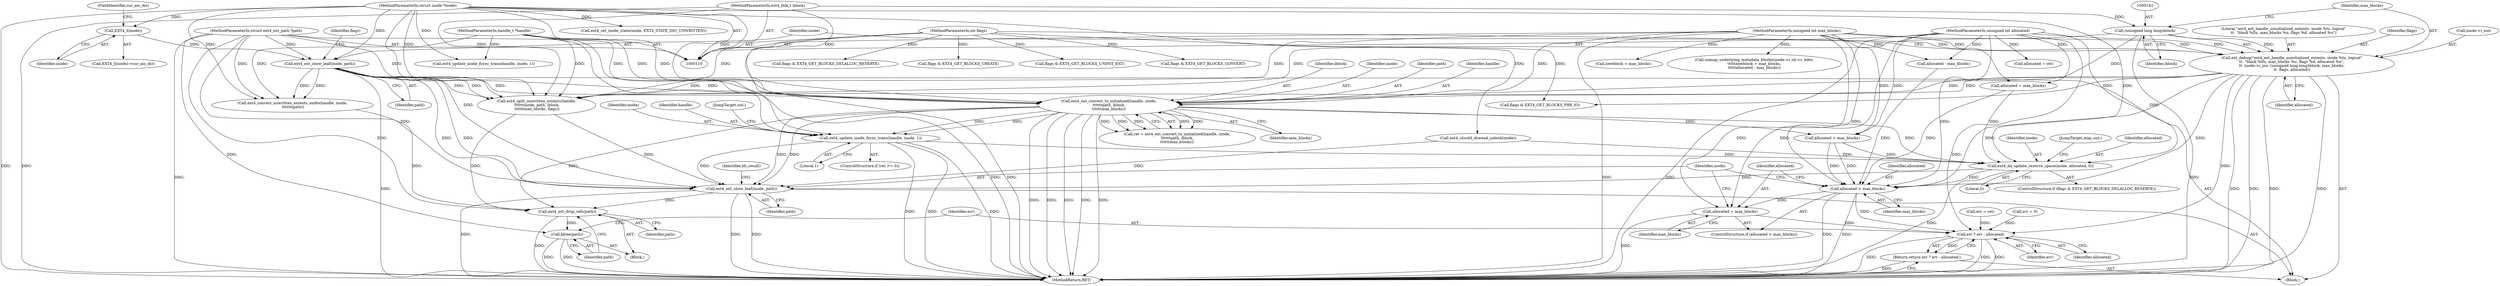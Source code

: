 digraph "0_linux_744692dc059845b2a3022119871846e74d4f6e11_0@API" {
"1000228" [label="(Call,ext4_update_inode_fsync_trans(handle, inode, 1))"];
"1000218" [label="(Call,ext4_ext_convert_to_initialized(handle, inode,\n\t\t\t\t\t\tpath, iblock,\n\t\t\t\t\t\tmax_blocks))"];
"1000111" [label="(MethodParameterIn,handle_t *handle)"];
"1000147" [label="(Call,ext4_ext_show_leaf(inode, path))"];
"1000133" [label="(Call,EXT4_I(inode))"];
"1000112" [label="(MethodParameterIn,struct inode *inode)"];
"1000115" [label="(MethodParameterIn,struct ext4_ext_path *path)"];
"1000141" [label="(Call,(unsigned long long)iblock)"];
"1000113" [label="(MethodParameterIn,ext4_lblk_t iblock)"];
"1000136" [label="(Call,ext_debug(\"ext4_ext_handle_uninitialized_extents: inode %lu, logical\"\n\t\t  \"block %llu, max_blocks %u, flags %d, allocated %u\",\n\t\t  inode->i_ino, (unsigned long long)iblock, max_blocks,\n\t\t  flags, allocated))"];
"1000114" [label="(MethodParameterIn,unsigned int max_blocks)"];
"1000116" [label="(MethodParameterIn,int flags)"];
"1000117" [label="(MethodParameterIn,unsigned int allocated)"];
"1000272" [label="(Call,ext4_da_update_reserve_space(inode, allocated, 0))"];
"1000281" [label="(Call,allocated > max_blocks)"];
"1000284" [label="(Call,allocated = max_blocks)"];
"1000313" [label="(Call,err ? err : allocated)"];
"1000312" [label="(Return,return err ? err : allocated;)"];
"1000287" [label="(Call,ext4_ext_show_leaf(inode, path))"];
"1000308" [label="(Call,ext4_ext_drop_refs(path))"];
"1000310" [label="(Call,kfree(path))"];
"1000222" [label="(Identifier,iblock)"];
"1000310" [label="(Call,kfree(path))"];
"1000133" [label="(Call,EXT4_I(inode))"];
"1000273" [label="(Identifier,inode)"];
"1000216" [label="(Call,ret = ext4_ext_convert_to_initialized(handle, inode,\n\t\t\t\t\t\tpath, iblock,\n\t\t\t\t\t\tmax_blocks))"];
"1000132" [label="(Call,EXT4_I(inode)->cur_aio_dio)"];
"1000269" [label="(Call,flags & EXT4_GET_BLOCKS_DELALLOC_RESERVE)"];
"1000315" [label="(Identifier,err)"];
"1000307" [label="(Block,)"];
"1000316" [label="(Identifier,allocated)"];
"1000287" [label="(Call,ext4_ext_show_leaf(inode, path))"];
"1000149" [label="(Identifier,path)"];
"1000220" [label="(Identifier,inode)"];
"1000223" [label="(Identifier,max_blocks)"];
"1000120" [label="(Block,)"];
"1000238" [label="(Call,err = ret)"];
"1000280" [label="(ControlStructure,if (allocated > max_blocks))"];
"1000231" [label="(Literal,1)"];
"1000208" [label="(Call,flags & EXT4_GET_BLOCKS_CREATE)"];
"1000116" [label="(MethodParameterIn,int flags)"];
"1000253" [label="(Call,unmap_underlying_metadata_blocks(inode->i_sb->s_bdev,\n\t\t\t\t\tnewblock + max_blocks,\n\t\t\t\t\tallocated - max_blocks))"];
"1000272" [label="(Call,ext4_da_update_reserve_space(inode, allocated, 0))"];
"1000314" [label="(Identifier,err)"];
"1000126" [label="(Call,err = 0)"];
"1000152" [label="(Identifier,flags)"];
"1000268" [label="(ControlStructure,if (flags & EXT4_GET_BLOCKS_DELALLOC_RESERVE))"];
"1000309" [label="(Identifier,path)"];
"1000111" [label="(MethodParameterIn,handle_t *handle)"];
"1000262" [label="(Call,allocated - max_blocks)"];
"1000148" [label="(Identifier,inode)"];
"1000289" [label="(Identifier,path)"];
"1000286" [label="(Identifier,max_blocks)"];
"1000283" [label="(Identifier,max_blocks)"];
"1000188" [label="(Call,ext4_convert_unwritten_extents_endio(handle, inode,\n \t\t\t\t\t\t\tpath))"];
"1000284" [label="(Call,allocated = max_blocks)"];
"1000134" [label="(Identifier,inode)"];
"1000145" [label="(Identifier,flags)"];
"1000285" [label="(Identifier,allocated)"];
"1000249" [label="(Call,allocated > max_blocks)"];
"1000141" [label="(Call,(unsigned long long)iblock)"];
"1000313" [label="(Call,err ? err : allocated)"];
"1000281" [label="(Call,allocated > max_blocks)"];
"1000230" [label="(Identifier,inode)"];
"1000218" [label="(Call,ext4_ext_convert_to_initialized(handle, inode,\n\t\t\t\t\t\tpath, iblock,\n\t\t\t\t\t\tmax_blocks))"];
"1000221" [label="(Identifier,path)"];
"1000276" [label="(JumpTarget,map_out:)"];
"1000136" [label="(Call,ext_debug(\"ext4_ext_handle_uninitialized_extents: inode %lu, logical\"\n\t\t  \"block %llu, max_blocks %u, flags %d, allocated %u\",\n\t\t  inode->i_ino, (unsigned long long)iblock, max_blocks,\n\t\t  flags, allocated))"];
"1000151" [label="(Call,flags & EXT4_GET_BLOCKS_PRE_IO)"];
"1000229" [label="(Identifier,handle)"];
"1000219" [label="(Identifier,handle)"];
"1000274" [label="(Identifier,allocated)"];
"1000232" [label="(JumpTarget,out:)"];
"1000265" [label="(Call,allocated = max_blocks)"];
"1000202" [label="(Call,flags & EXT4_GET_BLOCKS_UNINIT_EXT)"];
"1000275" [label="(Literal,0)"];
"1000143" [label="(Identifier,iblock)"];
"1000308" [label="(Call,ext4_ext_drop_refs(path))"];
"1000224" [label="(ControlStructure,if (ret >= 0))"];
"1000172" [label="(Call,ext4_set_inode_state(inode, EXT4_STATE_DIO_UNWRITTEN))"];
"1000144" [label="(Identifier,max_blocks)"];
"1000317" [label="(MethodReturn,RET)"];
"1000182" [label="(Call,flags & EXT4_GET_BLOCKS_CONVERT)"];
"1000114" [label="(MethodParameterIn,unsigned int max_blocks)"];
"1000117" [label="(MethodParameterIn,unsigned int allocated)"];
"1000138" [label="(Call,inode->i_ino)"];
"1000113" [label="(MethodParameterIn,ext4_lblk_t iblock)"];
"1000292" [label="(Identifier,bh_result)"];
"1000137" [label="(Literal,\"ext4_ext_handle_uninitialized_extents: inode %lu, logical\"\n\t\t  \"block %llu, max_blocks %u, flags %d, allocated %u\")"];
"1000312" [label="(Return,return err ? err : allocated;)"];
"1000196" [label="(Call,ext4_update_inode_fsync_trans(handle, inode, 1))"];
"1000282" [label="(Identifier,allocated)"];
"1000157" [label="(Call,ext4_split_unwritten_extents(handle,\n \t\t\t\t\t\tinode, path, iblock,\n \t\t\t\t\t\tmax_blocks, flags))"];
"1000228" [label="(Call,ext4_update_inode_fsync_trans(handle, inode, 1))"];
"1000176" [label="(Call,ext4_should_dioread_nolock(inode))"];
"1000311" [label="(Identifier,path)"];
"1000146" [label="(Identifier,allocated)"];
"1000259" [label="(Call,newblock + max_blocks)"];
"1000115" [label="(MethodParameterIn,struct ext4_ext_path *path)"];
"1000147" [label="(Call,ext4_ext_show_leaf(inode, path))"];
"1000288" [label="(Identifier,inode)"];
"1000112" [label="(MethodParameterIn,struct inode *inode)"];
"1000135" [label="(FieldIdentifier,cur_aio_dio)"];
"1000243" [label="(Call,allocated = ret)"];
"1000228" -> "1000224"  [label="AST: "];
"1000228" -> "1000231"  [label="CFG: "];
"1000229" -> "1000228"  [label="AST: "];
"1000230" -> "1000228"  [label="AST: "];
"1000231" -> "1000228"  [label="AST: "];
"1000232" -> "1000228"  [label="CFG: "];
"1000228" -> "1000317"  [label="DDG: "];
"1000228" -> "1000317"  [label="DDG: "];
"1000228" -> "1000317"  [label="DDG: "];
"1000218" -> "1000228"  [label="DDG: "];
"1000218" -> "1000228"  [label="DDG: "];
"1000111" -> "1000228"  [label="DDG: "];
"1000112" -> "1000228"  [label="DDG: "];
"1000228" -> "1000272"  [label="DDG: "];
"1000228" -> "1000287"  [label="DDG: "];
"1000218" -> "1000216"  [label="AST: "];
"1000218" -> "1000223"  [label="CFG: "];
"1000219" -> "1000218"  [label="AST: "];
"1000220" -> "1000218"  [label="AST: "];
"1000221" -> "1000218"  [label="AST: "];
"1000222" -> "1000218"  [label="AST: "];
"1000223" -> "1000218"  [label="AST: "];
"1000216" -> "1000218"  [label="CFG: "];
"1000218" -> "1000317"  [label="DDG: "];
"1000218" -> "1000317"  [label="DDG: "];
"1000218" -> "1000317"  [label="DDG: "];
"1000218" -> "1000317"  [label="DDG: "];
"1000218" -> "1000317"  [label="DDG: "];
"1000218" -> "1000216"  [label="DDG: "];
"1000218" -> "1000216"  [label="DDG: "];
"1000218" -> "1000216"  [label="DDG: "];
"1000218" -> "1000216"  [label="DDG: "];
"1000218" -> "1000216"  [label="DDG: "];
"1000111" -> "1000218"  [label="DDG: "];
"1000147" -> "1000218"  [label="DDG: "];
"1000147" -> "1000218"  [label="DDG: "];
"1000112" -> "1000218"  [label="DDG: "];
"1000115" -> "1000218"  [label="DDG: "];
"1000141" -> "1000218"  [label="DDG: "];
"1000113" -> "1000218"  [label="DDG: "];
"1000136" -> "1000218"  [label="DDG: "];
"1000114" -> "1000218"  [label="DDG: "];
"1000218" -> "1000249"  [label="DDG: "];
"1000218" -> "1000272"  [label="DDG: "];
"1000218" -> "1000287"  [label="DDG: "];
"1000218" -> "1000287"  [label="DDG: "];
"1000218" -> "1000308"  [label="DDG: "];
"1000111" -> "1000110"  [label="AST: "];
"1000111" -> "1000317"  [label="DDG: "];
"1000111" -> "1000157"  [label="DDG: "];
"1000111" -> "1000188"  [label="DDG: "];
"1000111" -> "1000196"  [label="DDG: "];
"1000147" -> "1000120"  [label="AST: "];
"1000147" -> "1000149"  [label="CFG: "];
"1000148" -> "1000147"  [label="AST: "];
"1000149" -> "1000147"  [label="AST: "];
"1000152" -> "1000147"  [label="CFG: "];
"1000147" -> "1000317"  [label="DDG: "];
"1000133" -> "1000147"  [label="DDG: "];
"1000112" -> "1000147"  [label="DDG: "];
"1000115" -> "1000147"  [label="DDG: "];
"1000147" -> "1000157"  [label="DDG: "];
"1000147" -> "1000157"  [label="DDG: "];
"1000147" -> "1000188"  [label="DDG: "];
"1000147" -> "1000188"  [label="DDG: "];
"1000147" -> "1000287"  [label="DDG: "];
"1000147" -> "1000287"  [label="DDG: "];
"1000133" -> "1000132"  [label="AST: "];
"1000133" -> "1000134"  [label="CFG: "];
"1000134" -> "1000133"  [label="AST: "];
"1000135" -> "1000133"  [label="CFG: "];
"1000112" -> "1000133"  [label="DDG: "];
"1000112" -> "1000110"  [label="AST: "];
"1000112" -> "1000317"  [label="DDG: "];
"1000112" -> "1000157"  [label="DDG: "];
"1000112" -> "1000172"  [label="DDG: "];
"1000112" -> "1000176"  [label="DDG: "];
"1000112" -> "1000188"  [label="DDG: "];
"1000112" -> "1000196"  [label="DDG: "];
"1000112" -> "1000272"  [label="DDG: "];
"1000112" -> "1000287"  [label="DDG: "];
"1000115" -> "1000110"  [label="AST: "];
"1000115" -> "1000317"  [label="DDG: "];
"1000115" -> "1000157"  [label="DDG: "];
"1000115" -> "1000188"  [label="DDG: "];
"1000115" -> "1000287"  [label="DDG: "];
"1000115" -> "1000308"  [label="DDG: "];
"1000115" -> "1000310"  [label="DDG: "];
"1000141" -> "1000136"  [label="AST: "];
"1000141" -> "1000143"  [label="CFG: "];
"1000142" -> "1000141"  [label="AST: "];
"1000143" -> "1000141"  [label="AST: "];
"1000144" -> "1000141"  [label="CFG: "];
"1000141" -> "1000317"  [label="DDG: "];
"1000141" -> "1000136"  [label="DDG: "];
"1000113" -> "1000141"  [label="DDG: "];
"1000141" -> "1000157"  [label="DDG: "];
"1000113" -> "1000110"  [label="AST: "];
"1000113" -> "1000317"  [label="DDG: "];
"1000113" -> "1000157"  [label="DDG: "];
"1000136" -> "1000120"  [label="AST: "];
"1000136" -> "1000146"  [label="CFG: "];
"1000137" -> "1000136"  [label="AST: "];
"1000138" -> "1000136"  [label="AST: "];
"1000144" -> "1000136"  [label="AST: "];
"1000145" -> "1000136"  [label="AST: "];
"1000146" -> "1000136"  [label="AST: "];
"1000148" -> "1000136"  [label="CFG: "];
"1000136" -> "1000317"  [label="DDG: "];
"1000136" -> "1000317"  [label="DDG: "];
"1000136" -> "1000317"  [label="DDG: "];
"1000136" -> "1000317"  [label="DDG: "];
"1000114" -> "1000136"  [label="DDG: "];
"1000116" -> "1000136"  [label="DDG: "];
"1000117" -> "1000136"  [label="DDG: "];
"1000136" -> "1000151"  [label="DDG: "];
"1000136" -> "1000157"  [label="DDG: "];
"1000136" -> "1000281"  [label="DDG: "];
"1000136" -> "1000281"  [label="DDG: "];
"1000136" -> "1000313"  [label="DDG: "];
"1000114" -> "1000110"  [label="AST: "];
"1000114" -> "1000317"  [label="DDG: "];
"1000114" -> "1000157"  [label="DDG: "];
"1000114" -> "1000249"  [label="DDG: "];
"1000114" -> "1000253"  [label="DDG: "];
"1000114" -> "1000259"  [label="DDG: "];
"1000114" -> "1000262"  [label="DDG: "];
"1000114" -> "1000265"  [label="DDG: "];
"1000114" -> "1000281"  [label="DDG: "];
"1000114" -> "1000284"  [label="DDG: "];
"1000116" -> "1000110"  [label="AST: "];
"1000116" -> "1000317"  [label="DDG: "];
"1000116" -> "1000151"  [label="DDG: "];
"1000116" -> "1000157"  [label="DDG: "];
"1000116" -> "1000182"  [label="DDG: "];
"1000116" -> "1000202"  [label="DDG: "];
"1000116" -> "1000208"  [label="DDG: "];
"1000116" -> "1000269"  [label="DDG: "];
"1000117" -> "1000110"  [label="AST: "];
"1000117" -> "1000317"  [label="DDG: "];
"1000117" -> "1000243"  [label="DDG: "];
"1000117" -> "1000249"  [label="DDG: "];
"1000117" -> "1000262"  [label="DDG: "];
"1000117" -> "1000265"  [label="DDG: "];
"1000117" -> "1000272"  [label="DDG: "];
"1000117" -> "1000281"  [label="DDG: "];
"1000117" -> "1000284"  [label="DDG: "];
"1000117" -> "1000313"  [label="DDG: "];
"1000272" -> "1000268"  [label="AST: "];
"1000272" -> "1000275"  [label="CFG: "];
"1000273" -> "1000272"  [label="AST: "];
"1000274" -> "1000272"  [label="AST: "];
"1000275" -> "1000272"  [label="AST: "];
"1000276" -> "1000272"  [label="CFG: "];
"1000272" -> "1000317"  [label="DDG: "];
"1000176" -> "1000272"  [label="DDG: "];
"1000265" -> "1000272"  [label="DDG: "];
"1000249" -> "1000272"  [label="DDG: "];
"1000272" -> "1000281"  [label="DDG: "];
"1000272" -> "1000287"  [label="DDG: "];
"1000281" -> "1000280"  [label="AST: "];
"1000281" -> "1000283"  [label="CFG: "];
"1000282" -> "1000281"  [label="AST: "];
"1000283" -> "1000281"  [label="AST: "];
"1000285" -> "1000281"  [label="CFG: "];
"1000288" -> "1000281"  [label="CFG: "];
"1000281" -> "1000317"  [label="DDG: "];
"1000281" -> "1000317"  [label="DDG: "];
"1000265" -> "1000281"  [label="DDG: "];
"1000249" -> "1000281"  [label="DDG: "];
"1000249" -> "1000281"  [label="DDG: "];
"1000262" -> "1000281"  [label="DDG: "];
"1000281" -> "1000284"  [label="DDG: "];
"1000281" -> "1000313"  [label="DDG: "];
"1000284" -> "1000280"  [label="AST: "];
"1000284" -> "1000286"  [label="CFG: "];
"1000285" -> "1000284"  [label="AST: "];
"1000286" -> "1000284"  [label="AST: "];
"1000288" -> "1000284"  [label="CFG: "];
"1000284" -> "1000317"  [label="DDG: "];
"1000284" -> "1000313"  [label="DDG: "];
"1000313" -> "1000312"  [label="AST: "];
"1000313" -> "1000315"  [label="CFG: "];
"1000313" -> "1000316"  [label="CFG: "];
"1000314" -> "1000313"  [label="AST: "];
"1000315" -> "1000313"  [label="AST: "];
"1000316" -> "1000313"  [label="AST: "];
"1000312" -> "1000313"  [label="CFG: "];
"1000313" -> "1000317"  [label="DDG: "];
"1000313" -> "1000317"  [label="DDG: "];
"1000313" -> "1000317"  [label="DDG: "];
"1000313" -> "1000312"  [label="DDG: "];
"1000238" -> "1000313"  [label="DDG: "];
"1000126" -> "1000313"  [label="DDG: "];
"1000312" -> "1000120"  [label="AST: "];
"1000317" -> "1000312"  [label="CFG: "];
"1000312" -> "1000317"  [label="DDG: "];
"1000287" -> "1000120"  [label="AST: "];
"1000287" -> "1000289"  [label="CFG: "];
"1000288" -> "1000287"  [label="AST: "];
"1000289" -> "1000287"  [label="AST: "];
"1000292" -> "1000287"  [label="CFG: "];
"1000287" -> "1000317"  [label="DDG: "];
"1000287" -> "1000317"  [label="DDG: "];
"1000287" -> "1000317"  [label="DDG: "];
"1000176" -> "1000287"  [label="DDG: "];
"1000157" -> "1000287"  [label="DDG: "];
"1000287" -> "1000308"  [label="DDG: "];
"1000308" -> "1000307"  [label="AST: "];
"1000308" -> "1000309"  [label="CFG: "];
"1000309" -> "1000308"  [label="AST: "];
"1000311" -> "1000308"  [label="CFG: "];
"1000308" -> "1000317"  [label="DDG: "];
"1000157" -> "1000308"  [label="DDG: "];
"1000188" -> "1000308"  [label="DDG: "];
"1000308" -> "1000310"  [label="DDG: "];
"1000310" -> "1000307"  [label="AST: "];
"1000310" -> "1000311"  [label="CFG: "];
"1000311" -> "1000310"  [label="AST: "];
"1000314" -> "1000310"  [label="CFG: "];
"1000310" -> "1000317"  [label="DDG: "];
"1000310" -> "1000317"  [label="DDG: "];
}
